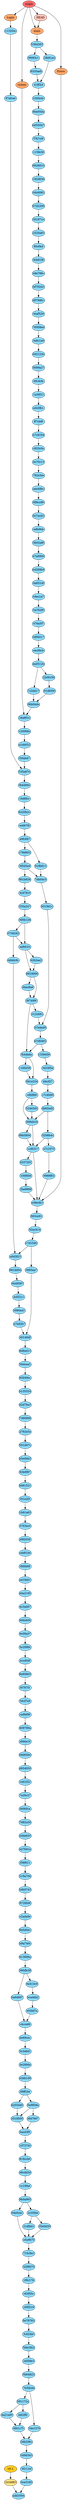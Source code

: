 digraph auto {
	graph [bgcolor=transparent]
	node [fixedsize=true style=filled width=0.95]
	"0298b4c0d1593b69ade39b277e6050e3615f8119" [label="0298b4c" fillcolor="#85d5fa"]
	"0298b4c0d1593b69ade39b277e6050e3615f8119" -> a7c107339d3324a11564390b276ae5f9b3bba6ec
	"0298b4c0d1593b69ade39b277e6050e3615f8119" -> "1c4b31761abc86603d718e9f224b15be6d24dcb0"
	"04e0ce2cf11f1f6ba039eb71cb4e4a8d91a70978" [label="04e0ce2" fillcolor="#85d5fa"]
	"04e0ce2cf11f1f6ba039eb71cb4e4a8d91a70978" -> e5a9b7f2dd9cf1d7278a7dd8567de5a8be013147
	"05e0d3007ed92d11eef474657f2da43845ee71eb" [label="05e0d30" fillcolor="#85d5fa"]
	"05e0d3007ed92d11eef474657f2da43845ee71eb" -> e5a9b7f2dd9cf1d7278a7dd8567de5a8be013147
	"07eded9898b30bc927358b9807a4629c87f26926" [label="07eded9" fillcolor="#85d5fa"]
	"07eded9898b30bc927358b9807a4629c87f26926" -> b7d64653c1bc0b9bf204a79fad5ae265f256d0e4
	"091172a680d0e2c01c296db72e9969b0876e2c21" [label="091172a" fillcolor="#85d5fa"]
	"091172a680d0e2c01c296db72e9969b0876e2c21" -> "4a21a00ededb9e96858d7d5f92693789ace7c7c3"
	"091172a680d0e2c01c296db72e9969b0876e2c21" -> fa62ff2d40d83516aa382fb0f8d0c98d04b80079
	"09d6560c251ad9c4f76438594ad0981bb0e71a4d" [label="09d6560" fillcolor="#85d5fa"]
	"09d6560c251ad9c4f76438594ad0981bb0e71a4d" -> d954050db3a45a5301b821c24ecd0111217620eb
	"0a9489700c3b98cc7d2faa7cc0869a6cf04033b0" [label="0a94897" fillcolor="#85d5fa"]
	"0a9489700c3b98cc7d2faa7cc0869a6cf04033b0" -> c4cce66de3796c1a164d270a58df3759dd70be30
	"0b1e234eb72b11cf18c46553ec54b8217b76f04f" [label="0b1e234" fillcolor="#85d5fa"]
	"0b1e234eb72b11cf18c46553ec54b8217b76f04f" -> cdfdf68dbfd50675cf8c570b3b551d7c584b819f
	"0b648227f83112388f5463c698c1d6995a676840" [label="0b64822" fillcolor="#85d5fa"]
	"0b648227f83112388f5463c698c1d6995a676840" -> "7b3dcda5e26371d32425b690dfcc982da9e1e4b8"
	"0c2a6d1ac8e68dac3ab1affdd09d2ef4d0603a34" [label="0c2a6d1" fillcolor="#85d5fa"]
	"0c2a6d1ac8e68dac3ab1affdd09d2ef4d0603a34" -> "3e289da4696250803b160def9b28d845f0266a0d"
	"0d16f5a5de381b08968c6366bfc13761d2b15c7e" [label="0d16f5a" fillcolor="#85d5fa"]
	"0d16f5a5de381b08968c6366bfc13761d2b15c7e" -> bfecf27d54a66b9bc24c8e049ab2a499c299ec70
	"0dc60824893882b77a4e647600f909c019a3ebfa" [label="0dc6082" fillcolor="#85d5fa"]
	"0dc60824893882b77a4e647600f909c019a3ebfa" -> "67d2206d74602113d7845c5ba08e7eb5923fd596"
	"0e9858a157b2ae178cdce2c0eab9d6aa547eb37f" [label="0e9858a" fillcolor="#85d5fa"]
	"0e9858a157b2ae178cdce2c0eab9d6aa547eb37f" -> "35185009f073559654a94046c3cf1963d8882d21"
	"0e9858a157b2ae178cdce2c0eab9d6aa547eb37f" -> "6f4790779abb175049c177c61bbc09fd848716ea"
	"111b54c9d605a5795a81f452e71fac64c984dfd4" [label="111b54c" fillcolor="#85d5fa"]
	"111b54c9d605a5795a81f452e71fac64c984dfd4" -> "97afcad5b480b5780864164bdabef7bde3b74868"
	"115fe38264dddc1ef983b5251c45620fbfd7bd76" [label="115fe38" fillcolor="#85d5fa"]
	"115fe38264dddc1ef983b5251c45620fbfd7bd76" -> "9928910f801f500a23e1ba9dbbbaf805ead71e42"
	"1160e56920e831e7d56f9c412949b03a8bf605b5" [label="1160e56" fillcolor="#85d5fa"]
	"1160e56920e831e7d56f9c412949b03a8bf605b5" -> "0b1e234eb72b11cf18c46553ec54b8217b76f04f"
	"120069a449e370c71542bf486b50f0da5fb31c61" [label="120069a" fillcolor="#85d5fa"]
	"120069a449e370c71542bf486b50f0da5fb31c61" -> a1eb032c3df5671f53d15c1dfb6becd268a696fc
	"133945643861c8de319ed2d9bf91dec27b935189" [label=1339456 fillcolor="#85d5fa"]
	"133945643861c8de319ed2d9bf91dec27b935189" -> "0d16f5a5de381b08968c6366bfc13761d2b15c7e"
	"16d8fcc887bd5f108fa1f8aa35667f54fa95dba3" [label="16d8fcc" fillcolor="#85d5fa"]
	"16d8fcc887bd5f108fa1f8aa35667f54fa95dba3" -> "8220b2cf32a0479e9d06ae3682623e73e24ffa99"
	"17d15d041e83892c8bccd346d9b72ade33a51cbe" [label="17d15d0" fillcolor="#85d5fa"]
	"17d15d041e83892c8bccd346d9b72ade33a51cbe" -> "3865aa7a55dd05eaebb536c2ec80d50fee5d30b7"
	"17d15d041e83892c8bccd346d9b72ade33a51cbe" -> a0d3f23472d199b6e98b6033f2bdee04c599f173
	"192d836cf2924bfc3bae70572caf43b07e121e7d" [label="192d836" fillcolor="#85d5fa"]
	"192d836cf2924bfc3bae70572caf43b07e121e7d" -> "0dc60824893882b77a4e647600f909c019a3ebfa"
	"1a30f12545cb4b0a86e269378355d9dbb0862a5b" [label="1a30f12" fillcolor="#85d5fa"]
	"1a30f12545cb4b0a86e269378355d9dbb0862a5b" -> a0c0fb14c6af80188f172b053846fdde7adcba97
	"1b01f222d42212698a9d52c0d4f04c917fd38b94" [label="1b01f22" fillcolor="#85d5fa"]
	"1b01f222d42212698a9d52c0d4f04c917fd38b94" -> "7a26c27e169aca7917b1da465099c591a0e4a586"
	"1b91a63f822a7da9385af2f73b96595a63513d98" [label="1b91a63" fillcolor="#85d5fa"]
	"1b91a63f822a7da9385af2f73b96595a63513d98" -> "3763ec0ebb462a2c4b341c57cbbf6e8732a31552"
	"1c4b31761abc86603d718e9f224b15be6d24dcb0" [label="1c4b317" fillcolor="#85d5fa"]
	"1c4b31761abc86603d718e9f224b15be6d24dcb0" -> ed8e4b121a604f42e937dca0e1d08b076a0b5db3
	"1c4b31761abc86603d718e9f224b15be6d24dcb0" -> "43372018f2f002d56bdb763b6522ef03af2c5ab8"
	"1d727dc012361a64ab4bb3d2b192a69d63561c9c" [label="1d727dc" fillcolor="#85d5fa"]
	"1d727dc012361a64ab4bb3d2b192a69d63561c9c" -> "818ccb06e4cb9072d24963edf8f9be2441c464e3"
	"1f9c176c8f25abb5fecd5cc1f8cbcf4d674377ad" [label="1f9c176" fillcolor="#85d5fa"]
	"1f9c176c8f25abb5fecd5cc1f8cbcf4d674377ad" -> c63f55c6458c373527c7a2e1c4f51cc3c738287f
	"212c692e68596a63f88e65762ad690970dfe6cc9" [label="212c692" fillcolor="#85d5fa"]
	"212c692e68596a63f88e65762ad690970dfe6cc9" -> "07eded9898b30bc927358b9807a4629c87f26926"
	"219a70d71731c30374d14ee4b9b4a4f222d37611" [label="219a70d" fillcolor="#85d5fa"]
	"219a70d71731c30374d14ee4b9b4a4f222d37611" -> "5db07430bcde2a575a6981eb109a1f833d518473"
	"21dfb0190a3af204dcb6e1df3118b0948b47c34b" [label="21dfb01" fillcolor="#85d5fa"]
	"21dfb0190a3af204dcb6e1df3118b0948b47c34b" -> e5a9b7f2dd9cf1d7278a7dd8567de5a8be013147
	"2209106959e31bf7641e029fbbd846fd1c4bd15b" [label=2209106 fillcolor="#85d5fa"]
	"2209106959e31bf7641e029fbbd846fd1c4bd15b" -> "91d659f96db194ed7152863165112c1883798b53"
	"2344cdc83d705a14014beaba021e9506c5361fca" [label="2344cdc" fillcolor="#85d5fa"]
	"2344cdc83d705a14014beaba021e9506c5361fca" -> "8be05daa29d081bea185b085645e6472c673e5e3"
	"2520a65016cdaecda72343b048c4896e1db3963b" [label="2520a65" fillcolor="#85d5fa"]
	"2520a65016cdaecda72343b048c4896e1db3963b" -> "80cf4cf793ba7ad3440d3a18ac9d6a0aae905529"
	"26b206c1bbb5ad9fe867d983d6d3ca71751b99a3" [label="26b206c" fillcolor="#85d5fa"]
	"26b206c1bbb5ad9fe867d983d6d3ca71751b99a3" -> "5d9d343861157f9745dba7a3a112b82c9ffacc9e"
	"2762e3a487d8d29670eaa40280e9450a627e512b" [label="2762e3a" fillcolor="#85d5fa"]
	"2762e3a487d8d29670eaa40280e9450a627e512b" -> "951d07c960d5c4daf841a38d98a24a7607a7b718"
	"28a8f1ed27272b7e14dc8b5222523ce037d8e441" [label="28a8f1e" fillcolor="#85d5fa"]
	"28a8f1ed27272b7e14dc8b5222523ce037d8e441" -> "120069a449e370c71542bf486b50f0da5fb31c61"
	"2be886688c8dc3818e78bbc3d323fdb3db949d26" [label="2be8866" fillcolor="#85d5fa"]
	"2be886688c8dc3818e78bbc3d323fdb3db949d26" -> ed8e4b121a604f42e937dca0e1d08b076a0b5db3
	"2c35fed4defed4d2a1377e79c98f061a5be5165b" [label="2c35fed" fillcolor="#85d5fa"]
	"2c35fed4defed4d2a1377e79c98f061a5be5165b" -> "21dfb0190a3af204dcb6e1df3118b0948b47c34b"
	"2c35fed4defed4d2a1377e79c98f061a5be5165b" -> "05e0d3007ed92d11eef474657f2da43845ee71eb"
	"2d50fe371b5a75c102f267ca5490f5a71dc0c02d" [label="2d50fe3" fillcolor="#85d5fa"]
	"2d50fe371b5a75c102f267ca5490f5a71dc0c02d" -> "0b648227f83112388f5463c698c1d6995a676840"
	"2dda6203288262f27320cfa954e7b69d7669484c" [label="2dda620" fillcolor="#85d5fa"]
	"2dda6203288262f27320cfa954e7b69d7669484c" -> a27641e3b2aa2265220ead5f6173bef34a956229
	"2fb81a4d22e1a9abfd8a1640506440b1427b5d70" [label="2fb81a4" fillcolor="#85d5fa"]
	"2fb81a4d22e1a9abfd8a1640506440b1427b5d70" -> "41ff3cf9714aeade57785218c5de658da3ca3205"
	"335a247ce62148aa49935852603b48c29c6b46d4" [label="335a247" fillcolor="#85d5fa"]
	"335a247ce62148aa49935852603b48c29c6b46d4" -> "360b126769b90a026aed77b45709ac283316df2e"
	"336f848fe6ac32643a825e8bde0d00f7067b5405" [label="336f848" fillcolor="#85d5fa"]
	"336f848fe6ac32643a825e8bde0d00f7067b5405" -> "2be886688c8dc3818e78bbc3d323fdb3db949d26"
	"35185009f073559654a94046c3cf1963d8882d21" [label=3518500 fillcolor="#85d5fa"]
	"35185009f073559654a94046c3cf1963d8882d21" -> bacd3f556a2318cdb35cc5a9d046b5500aaec8cd
	"360b126769b90a026aed77b45709ac283316df2e" [label="360b126" fillcolor="#85d5fa"]
	"360b126769b90a026aed77b45709ac283316df2e" -> aafeb1bbedea31526a36bb40f9210dacca523142
	"360b126769b90a026aed77b45709ac283316df2e" -> "373d2429cba0a4447c7a808cd194f64d693f3b0e"
	"360db384687841ac76dcfce02d44af23f318d355" [label="360db38" fillcolor="#85d5fa"]
	"360db384687841ac76dcfce02d44af23f318d355" -> "0a9489700c3b98cc7d2faa7cc0869a6cf04033b0"
	"360db384687841ac76dcfce02d44af23f318d355" -> "6e413c9c2db4183c50e3f729123ea381dad0c3e3"
	"373d2429cba0a4447c7a808cd194f64d693f3b0e" [label="373d242" fillcolor="#85d5fa"]
	"373d2429cba0a4447c7a808cd194f64d693f3b0e" -> dd4dc9cb7ee086d4b91001085c7f131ee8630f1f
	"373d2429cba0a4447c7a808cd194f64d693f3b0e" -> aafeb1bbedea31526a36bb40f9210dacca523142
	"3763ec0ebb462a2c4b341c57cbbf6e8732a31552" [label="3763ec0" fillcolor="#85d5fa"]
	"3763ec0ebb462a2c4b341c57cbbf6e8732a31552" -> d9f20360c80a595bb15faedcfc1af6145c869844
	"3865aa7a55dd05eaebb536c2ec80d50fee5d30b7" [label="3865aa7" fillcolor="#85d5fa"]
	"3865aa7a55dd05eaebb536c2ec80d50fee5d30b7" -> "40146df43c387cea4b382ce517f5450382c2e5e3"
	"3990a41dd51e52ce2da838fcb70ed3262fbbc1f2" [label="3990a41" fillcolor="#85d5fa"]
	"3990a41dd51e52ce2da838fcb70ed3262fbbc1f2" -> a7ed2b79d9ad25d0b1c9ae3e69a7dff198c8628f
	"3e289da4696250803b160def9b28d845f0266a0d" [label="3e289da" fillcolor="#85d5fa"]
	"3e289da4696250803b160def9b28d845f0266a0d" -> a2bb1d921c1eb7a26c5278a35a9ba441267638f0
	"3e8c1a9838d08a207025f1a982d6d32479c1f477" [label="3e8c1a9" fillcolor="#85d5fa"]
	"3e8c1a9838d08a207025f1a982d6d32479c1f477" -> "492123bddb1c837b0fa70423bafc477084d1b83a"
	"40146df43c387cea4b382ce517f5450382c2e5e3" [label="40146df" fillcolor="#85d5fa"]
	"40146df43c387cea4b382ce517f5450382c2e5e3" -> "8d8a413341e75c3f2c2ad786eab92fdb4dae647e"
	"409789acf9af0eab54359e75b2c112f45db504c9" [label="409789a" fillcolor="#85d5fa"]
	"409789acf9af0eab54359e75b2c112f45db504c9" -> efdda10339aec11099962cd8db033a86a8869459
	"413696a7e032974278f30420da63a0d0bab975fa" [label="413696a" fillcolor="#85d5fa"]
	"413696a7e032974278f30420da63a0d0bab975fa" -> "360db384687841ac76dcfce02d44af23f318d355"
	"41ff3cf9714aeade57785218c5de658da3ca3205" [label="41ff3cf" fillcolor="#85d5fa"]
	"41ff3cf9714aeade57785218c5de658da3ca3205" -> "2344cdc83d705a14014beaba021e9506c5361fca"
	"428857f0274df66fe7851b890c1109e68f664bd9" [label="428857f" fillcolor="#85d5fa"]
	"428857f0274df66fe7851b890c1109e68f664bd9" -> "1f9c176c8f25abb5fecd5cc1f8cbcf4d674377ad"
	"42b2ae2c81f7ad7c401b8937c9523c0e50f6180e" [label="42b2ae2" fillcolor="#85d5fa"]
	"42b2ae2c81f7ad7c401b8937c9523c0e50f6180e" -> "9919006e3576d38e3a49f35b3576adc28a678be4"
	"42d7ba3e35a2a1f264e5894349462a4282d25747" [label="42d7ba3" fillcolor="#85d5fa"]
	"42d7ba3e35a2a1f264e5894349462a4282d25747" -> "7390996c9a8cc53b959cbe256e035f44b5329f9c"
	"43372018f2f002d56bdb763b6522ef03af2c5ab8" [label=4337201 fillcolor="#85d5fa"]
	"43372018f2f002d56bdb763b6522ef03af2c5ab8" -> "336f848fe6ac32643a825e8bde0d00f7067b5405"
	"44ec1a74ce2952a178a742eb4e3e57f86a05bc3f" [label="44ec1a7" fillcolor="#85d5fa"]
	"44ec1a74ce2952a178a742eb4e3e57f86a05bc3f" -> "5a762f9064a666b39f7e9e547233610584ca8b99"
	"476a5f7c770553bf0b70ec73fcbbb54b8e9e94f5" [label="476a5f7" fillcolor="#85d5fa"]
	"476a5f7c770553bf0b70ec73fcbbb54b8e9e94f5" -> b9f44178af75dd793b90a412dcb9267c6230d66e
	"47a690696ef16a21ecb4c4d0a3a0154297f372fc" [label="47a6906" fillcolor="#85d5fa"]
	"47a690696ef16a21ecb4c4d0a3a0154297f372fc" -> bd389b9c80162ae9afbea38dc762b1fb66b4f78a
	"492123bddb1c837b0fa70423bafc477084d1b83a" [label="492123b" fillcolor="#85d5fa"]
	"492123bddb1c837b0fa70423bafc477084d1b83a" -> "5699a278c9c5083f2b6b10d0c159bc193118f89e"
	"49c4cfe070e326f167a13b59522786500f958e2e" [label="49c4cfe" fillcolor="#85d5fa"]
	"49c4cfe070e326f167a13b59522786500f958e2e" -> "1a30f12545cb4b0a86e269378355d9dbb0862a5b"
	"4a21a00ededb9e96858d7d5f92693789ace7c7c3" [label="4a21a00" fillcolor="#85d5fa"]
	"4a21a00ededb9e96858d7d5f92693789ace7c7c3" -> "6fd1c754d47dcce222156a265bf6c405420f11c8"
	"4c3ab67649732a3e1f8bffe15df44ff67f460df5" [label="4c3ab67" fillcolor="#85d5fa"]
	"4c3ab67649732a3e1f8bffe15df44ff67f460df5" -> dd4cb04c5d5b29c29cd4735a134b9d637e11fd52
	"4e70c13be13308b9104573a6ad216184babeade7" [label="4e70c13" fillcolor="#85d5fa"]
	"4e70c13be13308b9104573a6ad216184babeade7" -> "782e3ee434f97947843b3ff1292fabafb6588406"
	"4eaf5299b5e56f89f7a2309fe0390517354aca70" [label="4eaf529" fillcolor="#85d5fa"]
	"4eaf5299b5e56f89f7a2309fe0390517354aca70" -> "76008edf4b43941828f9f4f51d8c5702e4413c6a"
	"501971e8cb55572298c1381189bdb9f38252ff4a" [label="501971e" fillcolor="#85d5fa"]
	"501971e8cb55572298c1381189bdb9f38252ff4a" -> "2520a65016cdaecda72343b048c4896e1db3963b"
	"52443d5fcb97f6354fd3e8dba8a787b45700ba4a" [label="52443d5" fillcolor="#85d5fa"]
	"52443d5fcb97f6354fd3e8dba8a787b45700ba4a" -> d09eb1b8a712ad0a199bc7cc485b70e48092f16c
	"535a87e043c5a155691d75285e9d791a10fe4f4a" [label="535a87e" fillcolor="#85d5fa"]
	"535a87e043c5a155691d75285e9d791a10fe4f4a" -> f64499484c51293ef1f45084d54e4efad9a31680
	"538429380593dbf143facd5593cd9401d98fc93f" [label=5384293 fillcolor="#85d5fa"]
	"538429380593dbf143facd5593cd9401d98fc93f" -> "2fb81a4d22e1a9abfd8a1640506440b1427b5d70"
	"538429380593dbf143facd5593cd9401d98fc93f" -> f9083c192da86ae7d0623a4f4c804be4fcd6138d
	"54e13795470ccfeb9c752ee78ef802fd5157e930" [label="54e1379" fillcolor="#85d5fa"]
	"54e13795470ccfeb9c752ee78ef802fd5157e930" -> "26b206c1bbb5ad9fe867d983d6d3ca71751b99a3"
	"5699a278c9c5083f2b6b10d0c159bc193118f89e" [label="5699a27" fillcolor="#85d5fa"]
	"5699a278c9c5083f2b6b10d0c159bc193118f89e" -> "49c4cfe070e326f167a13b59522786500f958e2e"
	"56cf7e9658978510b24a475853bce21741063485" [label="56cf7e9" fillcolor="#85d5fa"]
	"56cf7e9658978510b24a475853bce21741063485" -> ca9bf967072ef1bafab6e8fecb6190fb5a905b13
	"56dcea3ee92dd42e66e73218c2bd258fd61ebe3f" [label="56dcea3" fillcolor="#85d5fa"]
	"56dcea3ee92dd42e66e73218c2bd258fd61ebe3f" -> "85949ecc1b68c6f38d7e337ff100230ebfa93a7f"
	"5a762f9064a666b39f7e9e547233610584ca8b99" [label="5a762f9" fillcolor="#85d5fa"]
	"5a762f9064a666b39f7e9e547233610584ca8b99" -> "476a5f7c770553bf0b70ec73fcbbb54b8e9e94f5"
	"5bbc5b259fd976fc2d959d2f99c741fdb2f6bc9a" [label="5bbc5b2" fillcolor="#85d5fa"]
	"5bbc5b259fd976fc2d959d2f99c741fdb2f6bc9a" -> "2d50fe371b5a75c102f267ca5490f5a71dc0c02d"
	"5d9d343861157f9745dba7a3a112b82c9ffacc9e" [label="5d9d343" fillcolor="#85d5fa"]
	"5d9d343861157f9745dba7a3a112b82c9ffacc9e" -> "5f111eff2bc90529de273ae280b487137f42fda6"
	"5db07430bcde2a575a6981eb109a1f833d518473" [label="5db0743" fillcolor="#85d5fa"]
	"5db07430bcde2a575a6981eb109a1f833d518473" -> "9726b9fc8745b94f390878172ef173ed7707285e"
	"5f111eff2bc90529de273ae280b487137f42fda6" [label="5f111ef" fillcolor="#85d5fa"]
	"5f111eff2bc90529de273ae280b487137f42fda6" -> "6ce3180c654a2d69d7e48aba1445629ee9a7876c"
	"62ac414c3aa29a66351bb2f8adee73486bf96f19" [label="62ac414" fillcolor="#85d5fa"]
	"62ac414c3aa29a66351bb2f8adee73486bf96f19" -> "17d15d041e83892c8bccd346d9b72ade33a51cbe"
	"63b9f97cf608d5537295afdc211ef5b2caad9afc" [label="63b9f97" fillcolor="#85d5fa"]
	"63b9f97cf608d5537295afdc211ef5b2caad9afc" -> "8d8152151846b2ed00576295dba04a95b6bcd3d3"
	"6519d1ce08ffe19229a26ff941ed6e7ffbecb960" [label="6519d1c" fillcolor="#85d5fa"]
	"6519d1ce08ffe19229a26ff941ed6e7ffbecb960" -> "07eded9898b30bc927358b9807a4629c87f26926"
	"655bf7a30f7f54634dea511fda8d0eb554c808ae" [label="655bf7a" fillcolor="#85d5fa"]
	"655bf7a30f7f54634dea511fda8d0eb554c808ae" -> c4cce66de3796c1a164d270a58df3759dd70be30
	"67d2206d74602113d7845c5ba08e7eb5923fd596" [label="67d2206" fillcolor="#85d5fa"]
	"67d2206d74602113d7845c5ba08e7eb5923fd596" -> "501971e8cb55572298c1381189bdb9f38252ff4a"
	"6b495972edf4b479e06f66f157ee7cdf76e64529" [label="6b49597" fillcolor="#85d5fa"]
	"6b495972edf4b479e06f66f157ee7cdf76e64529" -> dcf3211efb9011f99cf91b43a9a468cfcf4a6121
	"6ce3180c654a2d69d7e48aba1445629ee9a7876c" [label="6ce3180" fillcolor="#85d5fa"]
	"6ce3180c654a2d69d7e48aba1445629ee9a7876c" -> add359463c4e42f2fd2eea43ed29e9c5c1ec4874
	"6e413c9c2db4183c50e3f729123ea381dad0c3e3" [label="6e413c9" fillcolor="#85d5fa"]
	"6e413c9c2db4183c50e3f729123ea381dad0c3e3" -> bca4db2fd17c8499bad30db35aa0f2aacb1a7062
	"6f4790779abb175049c177c61bbc09fd848716ea" [label="6f47907" fillcolor="#85d5fa"]
	"6f4790779abb175049c177c61bbc09fd848716ea" -> bacd3f556a2318cdb35cc5a9d046b5500aaec8cd
	"6fd1c754d47dcce222156a265bf6c405420f11c8" [label="6fd1c75" fillcolor="#85d5fa"]
	"6fd1c754d47dcce222156a265bf6c405420f11c8" -> "26b206c1bbb5ad9fe867d983d6d3ca71751b99a3"
	"715c9a16d6d046de3d43f5d1f05b2ea3fbaea344" [label="715c9a1" fillcolor="#85d5fa"]
	"715c9a16d6d046de3d43f5d1f05b2ea3fbaea344" -> "428857f0274df66fe7851b890c1109e68f664bd9"
	"7390996c9a8cc53b959cbe256e035f44b5329f9c" [label=7390996 fillcolor="#85d5fa"]
	"7390996c9a8cc53b959cbe256e035f44b5329f9c" -> "2762e3a487d8d29670eaa40280e9450a627e512b"
	"76008edf4b43941828f9f4f51d8c5702e4413c6a" [label="76008ed" fillcolor="#85d5fa"]
	"76008edf4b43941828f9f4f51d8c5702e4413c6a" -> "3e8c1a9838d08a207025f1a982d6d32479c1f477"
	"782e3ee434f97947843b3ff1292fabafb6588406" [label="782e3ee" fillcolor="#85d5fa"]
	"782e3ee434f97947843b3ff1292fabafb6588406" -> aee49bc98165b8c8c7bdbcc70d5950d0b3a629a4
	"7a26c27e169aca7917b1da465099c591a0e4a586" [label="7a26c27" fillcolor="#85d5fa"]
	"7a26c27e169aca7917b1da465099c591a0e4a586" -> f4060cac66a8632565c9b3a6690360615f166034
	"7b3dcda5e26371d32425b690dfcc982da9e1e4b8" [label="7b3dcda" fillcolor="#85d5fa"]
	"7b3dcda5e26371d32425b690dfcc982da9e1e4b8" -> "54e13795470ccfeb9c752ee78ef802fd5157e930"
	"7b3dcda5e26371d32425b690dfcc982da9e1e4b8" -> "091172a680d0e2c01c296db72e9969b0876e2c21"
	"7c2dd17cc38098cf3e09081b4d6ea4e54e1c8a54" [label="7c2dd17" fillcolor="#85d5fa"]
	"7c2dd17cc38098cf3e09081b4d6ea4e54e1c8a54" -> "96b04de9715a081a4c48ad78a5b37c7ebdacdbaa"
	"7d82a3d3bf01f100197f6ea03978f0ec132065d6" [label="7d82a3d" fillcolor="#85d5fa"]
	"7d82a3d3bf01f100197f6ea03978f0ec132065d6" -> "2dda6203288262f27320cfa954e7b69d7669484c"
	"7db04c57bc9cd607bfb33452a7dcf2481d34ac91" [label="7db04c5" fillcolor="#85d5fa"]
	"7db04c57bc9cd607bfb33452a7dcf2481d34ac91" -> "6519d1ce08ffe19229a26ff941ed6e7ffbecb960"
	"80cf4cf793ba7ad3440d3a18ac9d6a0aae905529" [label="80cf4cf" fillcolor="#85d5fa"]
	"80cf4cf793ba7ad3440d3a18ac9d6a0aae905529" -> "9cb91f6bb2ca890c915c4081eb1aa9b703ff6625"
	"818ccb06e4cb9072d24963edf8f9be2441c464e3" [label="818ccb0" fillcolor="#85d5fa"]
	"818ccb06e4cb9072d24963edf8f9be2441c464e3" -> d6cdd3deb0a1789229fd813556d3892b7ff9a6c2
	"8220b2cf32a0479e9d06ae3682623e73e24ffa99" [label="8220b2c" fillcolor="#85d5fa"]
	"8220b2cf32a0479e9d06ae3682623e73e24ffa99" -> ee667f023a0b05b502ed4b682cf3349e7b390302
	"8335aebeb128904e834989b5665021cb14c6cb91" [label="8335aeb" fillcolor="#85d5fa"]
	"8335aebeb128904e834989b5665021cb14c6cb91" -> "41ff3cf9714aeade57785218c5de658da3ca3205"
	"85949ecc1b68c6f38d7e337ff100230ebfa93a7f" [label="85949ec" fillcolor="#85d5fa"]
	"85949ecc1b68c6f38d7e337ff100230ebfa93a7f" -> b13532450859cc841f863a5a04c909cb654e149a
	"863ce911c4b472bb33c1ad09befbaad91fdf7ab8" [label="863ce91" fillcolor="#85d5fa"]
	"863ce911c4b472bb33c1ad09befbaad91fdf7ab8" -> "62ac414c3aa29a66351bb2f8adee73486bf96f19"
	"88b5804102decd4eba2bf3b3bc8f51a4628cff38" [label="88b5804" fillcolor="#85d5fa"]
	"88b5804102decd4eba2bf3b3bc8f51a4628cff38" -> "1c4b31761abc86603d718e9f224b15be6d24dcb0"
	"8a651df55b994c3d3e91804a9300d545eb858aac" [label="8a651df" fillcolor="#85d5fa"]
	"8a651df55b994c3d3e91804a9300d545eb858aac" -> "44ec1a74ce2952a178a742eb4e3e57f86a05bc3f"
	"8be05daa29d081bea185b085645e6472c673e5e3" [label="8be05da" fillcolor="#85d5fa"]
	"8be05daa29d081bea185b085645e6472c673e5e3" -> b655047baf2315317611a30c1e535097982c8bb6
	"8c7acd2f4f69edb74ae112c193b8fed103694ac8" [label="8c7acd2" fillcolor="#85d5fa"]
	"8c7acd2f4f69edb74ae112c193b8fed103694ac8" -> ce8e9eb43c129830039de4ebf8a4196ee9e87714
	"8d8152151846b2ed00576295dba04a95b6bcd3d3" [label="8d81521" fillcolor="#85d5fa"]
	"8d8152151846b2ed00576295dba04a95b6bcd3d3" -> f31e2f33285ba9a4f54035c06f0bcd95c3580b1e
	"8d8a413341e75c3f2c2ad786eab92fdb4dae647e" [label="8d8a413" fillcolor="#85d5fa"]
	"8d8a413341e75c3f2c2ad786eab92fdb4dae647e" -> "56dcea3ee92dd42e66e73218c2bd258fd61ebe3f"
	"8e787622b381d99beae2f91ba5403b242935cbb5" [label="8e78762" fillcolor="#85d5fa"]
	"8e787622b381d99beae2f91ba5403b242935cbb5" -> fc424bfd11ed66e7b89594012e09126cbe18a75a
	"8e80805e61dba428ee3e9eea948a72c84d485c7b" [label="8e80805" fillcolor="#85d5fa"]
	"8e80805e61dba428ee3e9eea948a72c84d485c7b" -> f4767f17987ce20d1337f4508129238d72bda8c8
	"918b611d6d897a6fc73985c1caadaec5976363ba" [label="918b611" fillcolor="#85d5fa"]
	"918b611d6d897a6fc73985c1caadaec5976363ba" -> "7db04c57bc9cd607bfb33452a7dcf2481d34ac91"
	"91d659f96db194ed7152863165112c1883798b53" [label="91d659f" fillcolor="#85d5fa"]
	"91d659f96db194ed7152863165112c1883798b53" -> "96b04de9715a081a4c48ad78a5b37c7ebdacdbaa"
	"951d07c960d5c4daf841a38d98a24a7607a7b718" [label="951d07c" fillcolor="#85d5fa"]
	"951d07c960d5c4daf841a38d98a24a7607a7b718" -> b5e0bb3c23334467a3206493ca1a2eccfcdb2969
	"961b82686e1547fb6917aa55b57b00eb6dcaa193" [label="961b826" fillcolor="#85d5fa"]
	"961b82686e1547fb6917aa55b57b00eb6dcaa193" -> dcd781fd43b5535f2490d0fc694cdd049a678b37
	"961dd944af99046ee8b2f4a11fbce0facac65180" [label="961dd94" fillcolor="#85d5fa"]
	"961dd944af99046ee8b2f4a11fbce0facac65180" -> "6b495972edf4b479e06f66f157ee7cdf76e64529"
	"96b04de9715a081a4c48ad78a5b37c7ebdacdbaa" [label="96b04de" fillcolor="#85d5fa"]
	"96b04de9715a081a4c48ad78a5b37c7ebdacdbaa" -> "28a8f1ed27272b7e14dc8b5222523ce037d8e441"
	"9726b9fc8745b94f390878172ef173ed7707285e" [label="9726b9f" fillcolor="#85d5fa"]
	"9726b9fc8745b94f390878172ef173ed7707285e" -> c2ada9e5830c6e5284021df5f48c935980f8acbd
	"97afcad5b480b5780864164bdabef7bde3b74868" [label="97afcad" fillcolor="#85d5fa"]
	"97afcad5b480b5780864164bdabef7bde3b74868" -> "535a87e043c5a155691d75285e9d791a10fe4f4a"
	"986cc96cc88e42d227da0e1760d137750df6777c" [label="986cc96" fillcolor="#85d5fa"]
	"986cc96cc88e42d227da0e1760d137750df6777c" -> "8c7acd2f4f69edb74ae112c193b8fed103694ac8"
	"9919006e3576d38e3a49f35b3576adc28a678be4" [label=9919006 fillcolor="#85d5fa"]
	"9919006e3576d38e3a49f35b3576adc28a678be4" -> f87499f0b414e2e56699601345f337e968fd0cf0
	"9919006e3576d38e3a49f35b3576adc28a678be4" -> d4ac8a6059ed7fc6c5a986b5d72cf2c6eda8f142
	"9928910f801f500a23e1ba9dbbbaf805ead71e42" [label=9928910 fillcolor="#85d5fa"]
	"9928910f801f500a23e1ba9dbbbaf805ead71e42" -> "192d836cf2924bfc3bae70572caf43b07e121e7d"
	"9988f63f7247daeca83c32f17d331d9815410f2b" [label="9988f63" fillcolor="#85d5fa"]
	"9988f63f7247daeca83c32f17d331d9815410f2b" -> ed8e4b121a604f42e937dca0e1d08b076a0b5db3
	"99ff1becaf7472f6f8fd15cdad0899766e3f98ad" [label="99ff1be" fillcolor="#85d5fa"]
	"99ff1becaf7472f6f8fd15cdad0899766e3f98ad" -> "0e9858a157b2ae178cdce2c0eab9d6aa547eb37f"
	"99ff1becaf7472f6f8fd15cdad0899766e3f98ad" -> d2554d0730cb318c1834f5172474671ec76b7416
	"9b02a8f576d3223e0fba560aa4a364a59d725c7b" [label="9b02a8f" fillcolor="#85d5fa"]
	"9b02a8f576d3223e0fba560aa4a364a59d725c7b" -> "47a690696ef16a21ecb4c4d0a3a0154297f372fc"
	"9b0a9653a440301eb9d06f1476245654e55fd355" [label="9b0a965" fillcolor="#85d5fa"]
	"9b0a9653a440301eb9d06f1476245654e55fd355" -> "2c35fed4defed4d2a1377e79c98f061a5be5165b"
	"9b0a9653a440301eb9d06f1476245654e55fd355" -> "04e0ce2cf11f1f6ba039eb71cb4e4a8d91a70978"
	"9b5d0d1015d21f7123b9bcd3302331569b22b2ef" [label="9b5d0d1" fillcolor="#85d5fa"]
	"9b5d0d1015d21f7123b9bcd3302331569b22b2ef" -> b9a740c8ae33b19dc87ead5c27c80f02320949b3
	"9c09a37f36d2815d0234bcafb401adb543ae9c79" [label="9c09a37" fillcolor="#85d5fa"]
	"9c09a37f36d2815d0234bcafb401adb543ae9c79" -> bc29f8d08922749e178133d06947237d77d20a88
	"9cb91f6bb2ca890c915c4081eb1aa9b703ff6625" [label="9cb91f6" fillcolor="#85d5fa"]
	"9cb91f6bb2ca890c915c4081eb1aa9b703ff6625" -> b8e786cdcfa7042e57f407a95cb1a6e381f14824
	"9f5d3ed0e517c9b8a7c53c5ad89cf60fda4ac5da" [label="9f5d3ed" fillcolor="#85d5fa"]
	"9f5d3ed0e517c9b8a7c53c5ad89cf60fda4ac5da" -> "961b82686e1547fb6917aa55b57b00eb6dcaa193"
	"9f5d3ed0e517c9b8a7c53c5ad89cf60fda4ac5da" -> "7db04c57bc9cd607bfb33452a7dcf2481d34ac91"
	a0c0fb14c6af80188f172b053846fdde7adcba97 [label=a0c0fb1 fillcolor="#85d5fa"]
	a0c0fb14c6af80188f172b053846fdde7adcba97 -> ff7cb8fa400aa58576f3f90618096a025c5d1a39
	a0d3f23472d199b6e98b6033f2bdee04c599f173 [label=a0d3f23 fillcolor="#85d5fa"]
	a0d3f23472d199b6e98b6033f2bdee04c599f173 -> "961dd944af99046ee8b2f4a11fbce0facac65180"
	a1eb032c3df5671f53d15c1dfb6becd268a696fc [label=a1eb032 fillcolor="#85d5fa"]
	a1eb032c3df5671f53d15c1dfb6becd268a696fc -> f30abd70d117cd8a1c75d4b2f42c81c6b11fdfaa
	a27641e3b2aa2265220ead5f6173bef34a956229 [label=a27641e fillcolor="#85d5fa"]
	a27641e3b2aa2265220ead5f6173bef34a956229 -> f36f611c57a13906574fd9760bcf67b10e34e29e
	a2bb1d921c1eb7a26c5278a35a9ba441267638f0 [label=a2bb1d9 fillcolor="#85d5fa"]
	a2bb1d921c1eb7a26c5278a35a9ba441267638f0 -> "99ff1becaf7472f6f8fd15cdad0899766e3f98ad"
	a7c107339d3324a11564390b276ae5f9b3bba6ec [label=a7c1073 fillcolor="#85d5fa"]
	a7c107339d3324a11564390b276ae5f9b3bba6ec -> "9988f63f7247daeca83c32f17d331d9815410f2b"
	a7ed2b79d9ad25d0b1c9ae3e69a7dff198c8628f [label=a7ed2b7 fillcolor="#85d5fa"]
	a7ed2b79d9ad25d0b1c9ae3e69a7dff198c8628f -> "40146df43c387cea4b382ce517f5450382c2e5e3"
	a9fc6870614cee0e04ead3e9f722eddba131d81f [label=a9fc687 fillcolor="#85d5fa"]
	a9fc6870614cee0e04ead3e9f722eddba131d81f -> c78d603f24d2febd12fa6c0714e1ec562925d8c8
	a9fc6870614cee0e04ead3e9f722eddba131d81f -> "918b611d6d897a6fc73985c1caadaec5976363ba"
	aafeb1bbedea31526a36bb40f9210dacca523142 [label=aafeb1b fillcolor="#85d5fa"]
	aafeb1bbedea31526a36bb40f9210dacca523142 -> "9919006e3576d38e3a49f35b3576adc28a678be4"
	aafeb1bbedea31526a36bb40f9210dacca523142 -> "42b2ae2c81f7ad7c401b8937c9523c0e50f6180e"
	add359463c4e42f2fd2eea43ed29e9c5c1ec4874 [label=add3594 fillcolor="#85d5fa"]
	ae19a01fe21c0923bee946967b11d577b4d4b6a7 [label=ae19a01 fillcolor="#85d5fa"]
	ae19a01fe21c0923bee946967b11d577b4d4b6a7 -> d4a2195a4b1f983e236c3dc9ceaf1be40d524cdd
	aee49bc98165b8c8c7bdbcc70d5950d0b3a629a4 [label=aee49bc fillcolor="#85d5fa"]
	aee49bc98165b8c8c7bdbcc70d5950d0b3a629a4 -> "986cc96cc88e42d227da0e1760d137750df6777c"
	b13532450859cc841f863a5a04c909cb654e149a [label=b135324 fillcolor="#85d5fa"]
	b13532450859cc841f863a5a04c909cb654e149a -> "42d7ba3e35a2a1f264e5894349462a4282d25747"
	b5e0bb3c23334467a3206493ca1a2eccfcdb2969 [label=b5e0bb3 fillcolor="#85d5fa"]
	b5e0bb3c23334467a3206493ca1a2eccfcdb2969 -> "63b9f97cf608d5537295afdc211ef5b2caad9afc"
	b655047baf2315317611a30c1e535097982c8bb6 [label=b655047 fillcolor="#85d5fa"]
	b655047baf2315317611a30c1e535097982c8bb6 -> f767c0ff2fa07afaea2e8617ade48629b22c8f4c
	b7c81948f185dd6d91aa736de773632cdbabd4b7 [label=b7c8194 fillcolor="#85d5fa"]
	b7c81948f185dd6d91aa736de773632cdbabd4b7 -> c933c0a37d55b9cfc6d78a7d2345d9e8c21faf00
	b7d64653c1bc0b9bf204a79fad5ae265f256d0e4 [label=b7d6465 fillcolor="#85d5fa"]
	b7d64653c1bc0b9bf204a79fad5ae265f256d0e4 -> "133945643861c8de319ed2d9bf91dec27b935189"
	b7d64653c1bc0b9bf204a79fad5ae265f256d0e4 -> fb44bbadd6ed239d1c2c16c3140013410c0ec4d5
	b8e786cdcfa7042e57f407a95cb1a6e381f14824 [label=b8e786c fillcolor="#85d5fa"]
	b8e786cdcfa7042e57f407a95cb1a6e381f14824 -> bf792d34bae2a7ae2efe7759fb9678118c0feea9
	b9a740c8ae33b19dc87ead5c27c80f02320949b3 [label=b9a740c fillcolor="#85d5fa"]
	b9a740c8ae33b19dc87ead5c27c80f02320949b3 -> "413696a7e032974278f30420da63a0d0bab975fa"
	b9f44178af75dd793b90a412dcb9267c6230d66e [label=b9f4417 fillcolor="#85d5fa"]
	b9f44178af75dd793b90a412dcb9267c6230d66e -> eac0bcbb7aed8a100017a14562a41b4efd0170a3
	bacd3f556a2318cdb35cc5a9d046b5500aaec8cd [label=bacd3f5 fillcolor="#85d5fa"]
	bacd3f556a2318cdb35cc5a9d046b5500aaec8cd -> "1d727dc012361a64ab4bb3d2b192a69d63561c9c"
	bc29f8d08922749e178133d06947237d77d20a88 [label=bc29f8d fillcolor="#85d5fa"]
	bc29f8d08922749e178133d06947237d77d20a88 -> bccd0dfeca16744034c30961f4744e9eaa6379e3
	bca4db2fd17c8499bad30db35aa0f2aacb1a7062 [label=bca4db2 fillcolor="#85d5fa"]
	bca4db2fd17c8499bad30db35aa0f2aacb1a7062 -> "655bf7a30f7f54634dea511fda8d0eb554c808ae"
	bccd0dfeca16744034c30961f4744e9eaa6379e3 [label=bccd0df fillcolor="#85d5fa"]
	bccd0dfeca16744034c30961f4744e9eaa6379e3 -> "8e80805e61dba428ee3e9eea948a72c84d485c7b"
	bd389b9c80162ae9afbea38dc762b1fb66b4f78a [label=bd389b9 fillcolor="#85d5fa"]
	bd389b9c80162ae9afbea38dc762b1fb66b4f78a -> "8a651df55b994c3d3e91804a9300d545eb858aac"
	bf792d34bae2a7ae2efe7759fb9678118c0feea9 [label=bf792d3 fillcolor="#85d5fa"]
	bf792d34bae2a7ae2efe7759fb9678118c0feea9 -> d879db1517c14bdcf49b667edbbf6dc0e2a10423
	bfecf27d54a66b9bc24c8e049ab2a499c299ec70 [label=bfecf27 fillcolor="#85d5fa"]
	bfecf27d54a66b9bc24c8e049ab2a499c299ec70 -> c7c4b9090f30872cdb95f9ccb1d1bd9288e858b9
	c00f219637e1e9d6ae59e7858331717dbffe3feb [label=c00f219 fillcolor="#85d5fa"]
	c00f219637e1e9d6ae59e7858331717dbffe3feb -> "8e787622b381d99beae2f91ba5403b242935cbb5"
	c2ada9e5830c6e5284021df5f48c935980f8acbd [label=c2ada9e fillcolor="#85d5fa"]
	c2ada9e5830c6e5284021df5f48c935980f8acbd -> "9b5d0d1015d21f7123b9bcd3302331569b22b2ef"
	c4cce66de3796c1a164d270a58df3759dd70be30 [label=c4cce66 fillcolor="#85d5fa"]
	c4cce66de3796c1a164d270a58df3759dd70be30 -> de69caccab3a6ba03b6bae6db62c37fbee895c7d
	c63f55c6458c373527c7a2e1c4f51cc3c738287f [label=c63f55c fillcolor="#85d5fa"]
	c63f55c6458c373527c7a2e1c4f51cc3c738287f -> c00f219637e1e9d6ae59e7858331717dbffe3feb
	c78d603f24d2febd12fa6c0714e1ec562925d8c8 [label=c78d603 fillcolor="#85d5fa"]
	c78d603f24d2febd12fa6c0714e1ec562925d8c8 -> "9f5d3ed0e517c9b8a7c53c5ad89cf60fda4ac5da"
	c7c4b9090f30872cdb95f9ccb1d1bd9288e858b9 [label=c7c4b90 fillcolor="#85d5fa"]
	c7c4b9090f30872cdb95f9ccb1d1bd9288e858b9 -> db62ed2feed4ba2eef5a414a02299fc3d08d79fd
	c933c0a37d55b9cfc6d78a7d2345d9e8c21faf00 [label=c933c0a fillcolor="#85d5fa"]
	c933c0a37d55b9cfc6d78a7d2345d9e8c21faf00 -> "4e70c13be13308b9104573a6ad216184babeade7"
	ca9bf967072ef1bafab6e8fecb6190fb5a905b13 [label=ca9bf96 fillcolor="#85d5fa"]
	ca9bf967072ef1bafab6e8fecb6190fb5a905b13 -> "409789acf9af0eab54359e75b2c112f45db504c9"
	cc18fad4151010ed15ca71feed10db8ea2773f06 [label=cc18fad fillcolor="#85d5fa"]
	cc18fad4151010ed15ca71feed10db8ea2773f06 -> "9b0a9653a440301eb9d06f1476245654e55fd355"
	cde81d44a99b2770be78a013f34172880bbcb15f [label=cde81d4 fillcolor="#85d5fa"]
	cde81d44a99b2770be78a013f34172880bbcb15f -> f89fd985745900240f8db2de77da7658fd9bd0b7
	cdfdf68dbfd50675cf8c570b3b551d7c584b819f [label=cdfdf68 fillcolor="#85d5fa"]
	cdfdf68dbfd50675cf8c570b3b551d7c584b819f -> d09eb1b8a712ad0a199bc7cc485b70e48092f16c
	cdfdf68dbfd50675cf8c570b3b551d7c584b819f -> "52443d5fcb97f6354fd3e8dba8a787b45700ba4a"
	ce8e9eb43c129830039de4ebf8a4196ee9e87714 [label=ce8e9eb fillcolor="#85d5fa"]
	ce8e9eb43c129830039de4ebf8a4196ee9e87714 -> "9b02a8f576d3223e0fba560aa4a364a59d725c7b"
	d09eb1b8a712ad0a199bc7cc485b70e48092f16c [label=d09eb1b fillcolor="#85d5fa"]
	d09eb1b8a712ad0a199bc7cc485b70e48092f16c -> "1c4b31761abc86603d718e9f224b15be6d24dcb0"
	d09eb1b8a712ad0a199bc7cc485b70e48092f16c -> "88b5804102decd4eba2bf3b3bc8f51a4628cff38"
	d2554d0730cb318c1834f5172474671ec76b7416 [label=d2554d0 fillcolor="#85d5fa"]
	d2554d0730cb318c1834f5172474671ec76b7416 -> "35185009f073559654a94046c3cf1963d8882d21"
	d4a2195a4b1f983e236c3dc9ceaf1be40d524cdd [label=d4a2195 fillcolor="#85d5fa"]
	d4a2195a4b1f983e236c3dc9ceaf1be40d524cdd -> "4c3ab67649732a3e1f8bffe15df44ff67f460df5"
	d4ac8a6059ed7fc6c5a986b5d72cf2c6eda8f142 [label=d4ac8a6 fillcolor="#85d5fa"]
	d4ac8a6059ed7fc6c5a986b5d72cf2c6eda8f142 -> f87499f0b414e2e56699601345f337e968fd0cf0
	d6cdd3deb0a1789229fd813556d3892b7ff9a6c2 [label=d6cdd3d fillcolor="#85d5fa"]
	d6cdd3deb0a1789229fd813556d3892b7ff9a6c2 -> cc18fad4151010ed15ca71feed10db8ea2773f06
	d879db1517c14bdcf49b667edbbf6dc0e2a10423 [label=d879db1 fillcolor="#85d5fa"]
	d879db1517c14bdcf49b667edbbf6dc0e2a10423 -> "4eaf5299b5e56f89f7a2309fe0390517354aca70"
	d954050db3a45a5301b821c24ecd0111217620eb [label=d954050 fillcolor="#85d5fa"]
	d954050db3a45a5301b821c24ecd0111217620eb -> "1b01f222d42212698a9d52c0d4f04c917fd38b94"
	d9f20360c80a595bb15faedcfc1af6145c869844 [label=d9f2036 fillcolor="#85d5fa"]
	d9f20360c80a595bb15faedcfc1af6145c869844 -> cde81d44a99b2770be78a013f34172880bbcb15f
	da0512befc352f9618126af80d551bbdd7858bec [label=da0512b fillcolor="#85d5fa"]
	da0512befc352f9618126af80d551bbdd7858bec -> "7c2dd17cc38098cf3e09081b4d6ea4e54e1c8a54"
	da0512befc352f9618126af80d551bbdd7858bec -> "2209106959e31bf7641e029fbbd846fd1c4bd15b"
	db62ed2feed4ba2eef5a414a02299fc3d08d79fd [label=db62ed2 fillcolor="#85d5fa"]
	db62ed2feed4ba2eef5a414a02299fc3d08d79fd -> "0298b4c0d1593b69ade39b277e6050e3615f8119"
	db62ed2feed4ba2eef5a414a02299fc3d08d79fd -> d09eb1b8a712ad0a199bc7cc485b70e48092f16c
	dcd781fd43b5535f2490d0fc694cdd049a678b37 [label=dcd781f fillcolor="#85d5fa"]
	dcd781fd43b5535f2490d0fc694cdd049a678b37 -> "335a247ce62148aa49935852603b48c29c6b46d4"
	dcf3211efb9011f99cf91b43a9a468cfcf4a6121 [label=dcf3211 fillcolor="#85d5fa"]
	dcf3211efb9011f99cf91b43a9a468cfcf4a6121 -> "3990a41dd51e52ce2da838fcb70ed3262fbbc1f2"
	dd4cb04c5d5b29c29cd4735a134b9d637e11fd52 [label=dd4cb04 fillcolor="#85d5fa"]
	dd4cb04c5d5b29c29cd4735a134b9d637e11fd52 -> "9c09a37f36d2815d0234bcafb401adb543ae9c79"
	dd4dc9cb7ee086d4b91001085c7f131ee8630f1f [label=dd4dc9c fillcolor="#85d5fa"]
	dd4dc9cb7ee086d4b91001085c7f131ee8630f1f -> a0d3f23472d199b6e98b6033f2bdee04c599f173
	de69caccab3a6ba03b6bae6db62c37fbee895c7d [label=de69cac fillcolor="#85d5fa"]
	de69caccab3a6ba03b6bae6db62c37fbee895c7d -> "0c2a6d1ac8e68dac3ab1affdd09d2ef4d0603a34"
	e5a9b7f2dd9cf1d7278a7dd8567de5a8be013147 [label=e5a9b7f fillcolor="#85d5fa"]
	e5a9b7f2dd9cf1d7278a7dd8567de5a8be013147 -> "715c9a16d6d046de3d43f5d1f05b2ea3fbaea344"
	eac0bcbb7aed8a100017a14562a41b4efd0170a3 [label=eac0bcb fillcolor="#85d5fa"]
	eac0bcbb7aed8a100017a14562a41b4efd0170a3 -> da0512befc352f9618126af80d551bbdd7858bec
	ed8e4b121a604f42e937dca0e1d08b076a0b5db3 [label=ed8e4b1 fillcolor="#85d5fa"]
	ed8e4b121a604f42e937dca0e1d08b076a0b5db3 -> "863ce911c4b472bb33c1ad09befbaad91fdf7ab8"
	ee667f023a0b05b502ed4b682cf3349e7b390302 [label=ee667f0 fillcolor="#85d5fa"]
	ee667f023a0b05b502ed4b682cf3349e7b390302 -> a9fc6870614cee0e04ead3e9f722eddba131d81f
	efdda10339aec11099962cd8db033a86a8869459 [label=efdda10 fillcolor="#85d5fa"]
	efdda10339aec11099962cd8db033a86a8869459 -> "09d6560c251ad9c4f76438594ad0981bb0e71a4d"
	f30abd70d117cd8a1c75d4b2f42c81c6b11fdfaa [label=f30abd7 fillcolor="#85d5fa"]
	f30abd70d117cd8a1c75d4b2f42c81c6b11fdfaa -> "535a87e043c5a155691d75285e9d791a10fe4f4a"
	f31e2f33285ba9a4f54035c06f0bcd95c3580b1e [label=f31e2f3 fillcolor="#85d5fa"]
	f31e2f33285ba9a4f54035c06f0bcd95c3580b1e -> "1b91a63f822a7da9385af2f73b96595a63513d98"
	f36f611c57a13906574fd9760bcf67b10e34e29e [label=f36f611 fillcolor="#85d5fa"]
	f36f611c57a13906574fd9760bcf67b10e34e29e -> "219a70d71731c30374d14ee4b9b4a4f222d37611"
	f4060cac66a8632565c9b3a6690360615f166034 [label=f4060ca fillcolor="#85d5fa"]
	f4060cac66a8632565c9b3a6690360615f166034 -> "7d82a3d3bf01f100197f6ea03978f0ec132065d6"
	f4767f17987ce20d1337f4508129238d72bda8c8 [label=f4767f1 fillcolor="#85d5fa"]
	f4767f17987ce20d1337f4508129238d72bda8c8 -> "56cf7e9658978510b24a475853bce21741063485"
	f64499484c51293ef1f45084d54e4efad9a31680 [label=f644994 fillcolor="#85d5fa"]
	f64499484c51293ef1f45084d54e4efad9a31680 -> "16d8fcc887bd5f108fa1f8aa35667f54fa95dba3"
	f767c0ff2fa07afaea2e8617ade48629b22c8f4c [label=f767c0f fillcolor="#85d5fa"]
	f767c0ff2fa07afaea2e8617ade48629b22c8f4c -> "115fe38264dddc1ef983b5251c45620fbfd7bd76"
	f87499f0b414e2e56699601345f337e968fd0cf0 [label=f87499f fillcolor="#85d5fa"]
	f87499f0b414e2e56699601345f337e968fd0cf0 -> fb44bbadd6ed239d1c2c16c3140013410c0ec4d5
	f87499f0b414e2e56699601345f337e968fd0cf0 -> "212c692e68596a63f88e65762ad690970dfe6cc9"
	f89fd985745900240f8db2de77da7658fd9bd0b7 [label=f89fd98 fillcolor="#85d5fa"]
	f89fd985745900240f8db2de77da7658fd9bd0b7 -> ae19a01fe21c0923bee946967b11d577b4d4b6a7
	f9083c192da86ae7d0623a4f4c804be4fcd6138d [label=f9083c1 fillcolor="#85d5fa"]
	f9083c192da86ae7d0623a4f4c804be4fcd6138d -> "8335aebeb128904e834989b5665021cb14c6cb91"
	fa62ff2d40d83516aa382fb0f8d0c98d04b80079 [label=fa62ff2 fillcolor="#85d5fa"]
	fa62ff2d40d83516aa382fb0f8d0c98d04b80079 -> "6fd1c754d47dcce222156a265bf6c405420f11c8"
	fb44bbadd6ed239d1c2c16c3140013410c0ec4d5 [label=fb44bba fillcolor="#85d5fa"]
	fb44bbadd6ed239d1c2c16c3140013410c0ec4d5 -> "0b1e234eb72b11cf18c46553ec54b8217b76f04f"
	fb44bbadd6ed239d1c2c16c3140013410c0ec4d5 -> "1160e56920e831e7d56f9c412949b03a8bf605b5"
	fc424bfd11ed66e7b89594012e09126cbe18a75a [label=fc424bf fillcolor="#85d5fa"]
	fc424bfd11ed66e7b89594012e09126cbe18a75a -> "5bbc5b259fd976fc2d959d2f99c741fdb2f6bc9a"
	ff7cb8fa400aa58576f3f90618096a025c5d1a39 [label=ff7cb8f fillcolor="#85d5fa"]
	ff7cb8fa400aa58576f3f90618096a025c5d1a39 -> b7c81948f185dd6d91aa736de773632cdbabd4b7
	"origin/Login" [label=Login fillcolor="#ffa366"]
	"origin/Login" -> "111b54c9d605a5795a81f452e71fac64c984dfd4"
	"origin/Prova" [label=Prova fillcolor="#ffa366"]
	"origin/Prova" -> ed8e4b121a604f42e937dca0e1d08b076a0b5db3
	"origin/main" [label=main fillcolor="#ffa366"]
	"origin/main" -> "538429380593dbf143facd5593cd9401d98fc93f"
	"origin/richiesteatt" [label=richies fillcolor="#ffa366"]
	"origin/richiesteatt" -> "28a8f1ed27272b7e14dc8b5222523ce037d8e441"
	"origin/HEAD" [label=HEAD fillcolor="#ffbeb3"]
	"origin/HEAD" -> "origin/main"
	origin [label=origin fillcolor="#ff6666"]
	origin -> "origin/Login"
	origin -> "origin/Prova"
	origin -> "origin/main"
	origin -> "origin/richiesteatt"
	origin -> "origin/HEAD"
	"1b1b8830f481541e02d40ba4b38af355ab12ad8b" [label="1b1b883" fillcolor="#ffdf80"]
	"1b1b8830f481541e02d40ba4b38af355ab12ad8b" -> add359463c4e42f2fd2eea43ed29e9c5c1ec4874
	"v0.1" [label="v0.1" fillcolor="#ffc61a"]
	"v0.1" -> "1b1b8830f481541e02d40ba4b38af355ab12ad8b"
}

